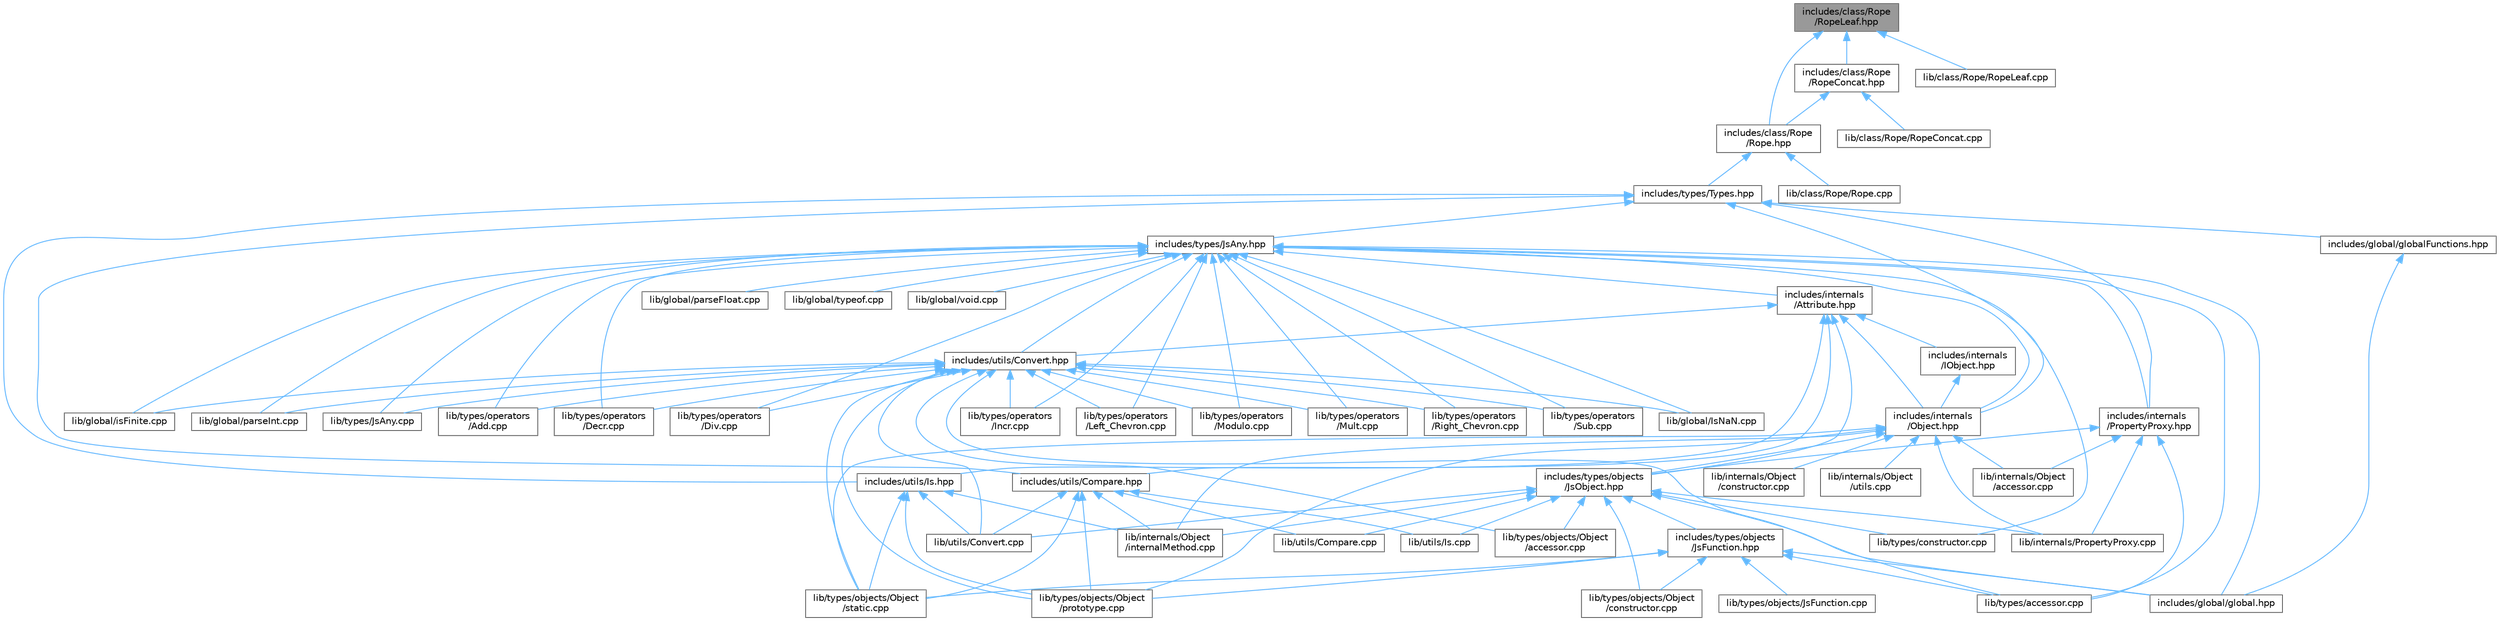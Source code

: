 digraph "includes/class/Rope/RopeLeaf.hpp"
{
 // LATEX_PDF_SIZE
  bgcolor="transparent";
  edge [fontname=Helvetica,fontsize=10,labelfontname=Helvetica,labelfontsize=10];
  node [fontname=Helvetica,fontsize=10,shape=box,height=0.2,width=0.4];
  Node1 [id="Node000001",label="includes/class/Rope\l/RopeLeaf.hpp",height=0.2,width=0.4,color="gray40", fillcolor="grey60", style="filled", fontcolor="black",tooltip=" "];
  Node1 -> Node2 [id="edge1_Node000001_Node000002",dir="back",color="steelblue1",style="solid",tooltip=" "];
  Node2 [id="Node000002",label="includes/class/Rope\l/Rope.hpp",height=0.2,width=0.4,color="grey40", fillcolor="white", style="filled",URL="$Rope_8hpp.html",tooltip=" "];
  Node2 -> Node3 [id="edge2_Node000002_Node000003",dir="back",color="steelblue1",style="solid",tooltip=" "];
  Node3 [id="Node000003",label="includes/types/Types.hpp",height=0.2,width=0.4,color="grey40", fillcolor="white", style="filled",URL="$Types_8hpp.html",tooltip=" "];
  Node3 -> Node4 [id="edge3_Node000003_Node000004",dir="back",color="steelblue1",style="solid",tooltip=" "];
  Node4 [id="Node000004",label="includes/global/globalFunctions.hpp",height=0.2,width=0.4,color="grey40", fillcolor="white", style="filled",URL="$globalFunctions_8hpp.html",tooltip=" "];
  Node4 -> Node5 [id="edge4_Node000004_Node000005",dir="back",color="steelblue1",style="solid",tooltip=" "];
  Node5 [id="Node000005",label="includes/global/global.hpp",height=0.2,width=0.4,color="grey40", fillcolor="white", style="filled",URL="$global_8hpp.html",tooltip=" "];
  Node3 -> Node6 [id="edge5_Node000003_Node000006",dir="back",color="steelblue1",style="solid",tooltip=" "];
  Node6 [id="Node000006",label="includes/internals\l/Object.hpp",height=0.2,width=0.4,color="grey40", fillcolor="white", style="filled",URL="$Object_8hpp.html",tooltip=" "];
  Node6 -> Node7 [id="edge6_Node000006_Node000007",dir="back",color="steelblue1",style="solid",tooltip=" "];
  Node7 [id="Node000007",label="includes/types/objects\l/JsObject.hpp",height=0.2,width=0.4,color="grey40", fillcolor="white", style="filled",URL="$JsObject_8hpp.html",tooltip=" "];
  Node7 -> Node5 [id="edge7_Node000007_Node000005",dir="back",color="steelblue1",style="solid",tooltip=" "];
  Node7 -> Node8 [id="edge8_Node000007_Node000008",dir="back",color="steelblue1",style="solid",tooltip=" "];
  Node8 [id="Node000008",label="includes/types/objects\l/JsFunction.hpp",height=0.2,width=0.4,color="grey40", fillcolor="white", style="filled",URL="$JsFunction_8hpp.html",tooltip=" "];
  Node8 -> Node5 [id="edge9_Node000008_Node000005",dir="back",color="steelblue1",style="solid",tooltip=" "];
  Node8 -> Node9 [id="edge10_Node000008_Node000009",dir="back",color="steelblue1",style="solid",tooltip=" "];
  Node9 [id="Node000009",label="lib/types/accessor.cpp",height=0.2,width=0.4,color="grey40", fillcolor="white", style="filled",URL="$types_2accessor_8cpp.html",tooltip=" "];
  Node8 -> Node10 [id="edge11_Node000008_Node000010",dir="back",color="steelblue1",style="solid",tooltip=" "];
  Node10 [id="Node000010",label="lib/types/objects/JsFunction.cpp",height=0.2,width=0.4,color="grey40", fillcolor="white", style="filled",URL="$JsFunction_8cpp.html",tooltip=" "];
  Node8 -> Node11 [id="edge12_Node000008_Node000011",dir="back",color="steelblue1",style="solid",tooltip=" "];
  Node11 [id="Node000011",label="lib/types/objects/Object\l/constructor.cpp",height=0.2,width=0.4,color="grey40", fillcolor="white", style="filled",URL="$types_2objects_2Object_2constructor_8cpp.html",tooltip=" "];
  Node8 -> Node12 [id="edge13_Node000008_Node000012",dir="back",color="steelblue1",style="solid",tooltip=" "];
  Node12 [id="Node000012",label="lib/types/objects/Object\l/prototype.cpp",height=0.2,width=0.4,color="grey40", fillcolor="white", style="filled",URL="$prototype_8cpp.html",tooltip=" "];
  Node8 -> Node13 [id="edge14_Node000008_Node000013",dir="back",color="steelblue1",style="solid",tooltip=" "];
  Node13 [id="Node000013",label="lib/types/objects/Object\l/static.cpp",height=0.2,width=0.4,color="grey40", fillcolor="white", style="filled",URL="$static_8cpp.html",tooltip=" "];
  Node7 -> Node14 [id="edge15_Node000007_Node000014",dir="back",color="steelblue1",style="solid",tooltip=" "];
  Node14 [id="Node000014",label="lib/internals/Object\l/internalMethod.cpp",height=0.2,width=0.4,color="grey40", fillcolor="white", style="filled",URL="$internalMethod_8cpp.html",tooltip=" "];
  Node7 -> Node15 [id="edge16_Node000007_Node000015",dir="back",color="steelblue1",style="solid",tooltip=" "];
  Node15 [id="Node000015",label="lib/internals/PropertyProxy.cpp",height=0.2,width=0.4,color="grey40", fillcolor="white", style="filled",URL="$PropertyProxy_8cpp.html",tooltip=" "];
  Node7 -> Node16 [id="edge17_Node000007_Node000016",dir="back",color="steelblue1",style="solid",tooltip=" "];
  Node16 [id="Node000016",label="lib/types/constructor.cpp",height=0.2,width=0.4,color="grey40", fillcolor="white", style="filled",URL="$types_2constructor_8cpp.html",tooltip=" "];
  Node7 -> Node17 [id="edge18_Node000007_Node000017",dir="back",color="steelblue1",style="solid",tooltip=" "];
  Node17 [id="Node000017",label="lib/types/objects/Object\l/accessor.cpp",height=0.2,width=0.4,color="grey40", fillcolor="white", style="filled",URL="$types_2objects_2Object_2accessor_8cpp.html",tooltip=" "];
  Node7 -> Node11 [id="edge19_Node000007_Node000011",dir="back",color="steelblue1",style="solid",tooltip=" "];
  Node7 -> Node18 [id="edge20_Node000007_Node000018",dir="back",color="steelblue1",style="solid",tooltip=" "];
  Node18 [id="Node000018",label="lib/utils/Compare.cpp",height=0.2,width=0.4,color="grey40", fillcolor="white", style="filled",URL="$Compare_8cpp.html",tooltip=" "];
  Node7 -> Node19 [id="edge21_Node000007_Node000019",dir="back",color="steelblue1",style="solid",tooltip=" "];
  Node19 [id="Node000019",label="lib/utils/Convert.cpp",height=0.2,width=0.4,color="grey40", fillcolor="white", style="filled",URL="$Convert_8cpp.html",tooltip=" "];
  Node7 -> Node20 [id="edge22_Node000007_Node000020",dir="back",color="steelblue1",style="solid",tooltip=" "];
  Node20 [id="Node000020",label="lib/utils/Is.cpp",height=0.2,width=0.4,color="grey40", fillcolor="white", style="filled",URL="$Is_8cpp.html",tooltip=" "];
  Node6 -> Node21 [id="edge23_Node000006_Node000021",dir="back",color="steelblue1",style="solid",tooltip=" "];
  Node21 [id="Node000021",label="lib/internals/Object\l/accessor.cpp",height=0.2,width=0.4,color="grey40", fillcolor="white", style="filled",URL="$internals_2Object_2accessor_8cpp.html",tooltip=" "];
  Node6 -> Node22 [id="edge24_Node000006_Node000022",dir="back",color="steelblue1",style="solid",tooltip=" "];
  Node22 [id="Node000022",label="lib/internals/Object\l/constructor.cpp",height=0.2,width=0.4,color="grey40", fillcolor="white", style="filled",URL="$internals_2Object_2constructor_8cpp.html",tooltip=" "];
  Node6 -> Node14 [id="edge25_Node000006_Node000014",dir="back",color="steelblue1",style="solid",tooltip=" "];
  Node6 -> Node23 [id="edge26_Node000006_Node000023",dir="back",color="steelblue1",style="solid",tooltip=" "];
  Node23 [id="Node000023",label="lib/internals/Object\l/utils.cpp",height=0.2,width=0.4,color="grey40", fillcolor="white", style="filled",URL="$utils_8cpp.html",tooltip=" "];
  Node6 -> Node15 [id="edge27_Node000006_Node000015",dir="back",color="steelblue1",style="solid",tooltip=" "];
  Node6 -> Node12 [id="edge28_Node000006_Node000012",dir="back",color="steelblue1",style="solid",tooltip=" "];
  Node6 -> Node13 [id="edge29_Node000006_Node000013",dir="back",color="steelblue1",style="solid",tooltip=" "];
  Node3 -> Node24 [id="edge30_Node000003_Node000024",dir="back",color="steelblue1",style="solid",tooltip=" "];
  Node24 [id="Node000024",label="includes/internals\l/PropertyProxy.hpp",height=0.2,width=0.4,color="grey40", fillcolor="white", style="filled",URL="$PropertyProxy_8hpp.html",tooltip=" "];
  Node24 -> Node7 [id="edge31_Node000024_Node000007",dir="back",color="steelblue1",style="solid",tooltip=" "];
  Node24 -> Node21 [id="edge32_Node000024_Node000021",dir="back",color="steelblue1",style="solid",tooltip=" "];
  Node24 -> Node15 [id="edge33_Node000024_Node000015",dir="back",color="steelblue1",style="solid",tooltip=" "];
  Node24 -> Node9 [id="edge34_Node000024_Node000009",dir="back",color="steelblue1",style="solid",tooltip=" "];
  Node3 -> Node25 [id="edge35_Node000003_Node000025",dir="back",color="steelblue1",style="solid",tooltip=" "];
  Node25 [id="Node000025",label="includes/types/JsAny.hpp",height=0.2,width=0.4,color="grey40", fillcolor="white", style="filled",URL="$JsAny_8hpp.html",tooltip=" "];
  Node25 -> Node5 [id="edge36_Node000025_Node000005",dir="back",color="steelblue1",style="solid",tooltip=" "];
  Node25 -> Node26 [id="edge37_Node000025_Node000026",dir="back",color="steelblue1",style="solid",tooltip=" "];
  Node26 [id="Node000026",label="includes/internals\l/Attribute.hpp",height=0.2,width=0.4,color="grey40", fillcolor="white", style="filled",URL="$Attribute_8hpp.html",tooltip=" "];
  Node26 -> Node27 [id="edge38_Node000026_Node000027",dir="back",color="steelblue1",style="solid",tooltip=" "];
  Node27 [id="Node000027",label="includes/internals\l/IObject.hpp",height=0.2,width=0.4,color="grey40", fillcolor="white", style="filled",URL="$IObject_8hpp.html",tooltip=" "];
  Node27 -> Node6 [id="edge39_Node000027_Node000006",dir="back",color="steelblue1",style="solid",tooltip=" "];
  Node26 -> Node6 [id="edge40_Node000026_Node000006",dir="back",color="steelblue1",style="solid",tooltip=" "];
  Node26 -> Node7 [id="edge41_Node000026_Node000007",dir="back",color="steelblue1",style="solid",tooltip=" "];
  Node26 -> Node28 [id="edge42_Node000026_Node000028",dir="back",color="steelblue1",style="solid",tooltip=" "];
  Node28 [id="Node000028",label="includes/utils/Compare.hpp",height=0.2,width=0.4,color="grey40", fillcolor="white", style="filled",URL="$Compare_8hpp.html",tooltip=" "];
  Node28 -> Node14 [id="edge43_Node000028_Node000014",dir="back",color="steelblue1",style="solid",tooltip=" "];
  Node28 -> Node12 [id="edge44_Node000028_Node000012",dir="back",color="steelblue1",style="solid",tooltip=" "];
  Node28 -> Node13 [id="edge45_Node000028_Node000013",dir="back",color="steelblue1",style="solid",tooltip=" "];
  Node28 -> Node18 [id="edge46_Node000028_Node000018",dir="back",color="steelblue1",style="solid",tooltip=" "];
  Node28 -> Node19 [id="edge47_Node000028_Node000019",dir="back",color="steelblue1",style="solid",tooltip=" "];
  Node28 -> Node20 [id="edge48_Node000028_Node000020",dir="back",color="steelblue1",style="solid",tooltip=" "];
  Node26 -> Node29 [id="edge49_Node000026_Node000029",dir="back",color="steelblue1",style="solid",tooltip=" "];
  Node29 [id="Node000029",label="includes/utils/Convert.hpp",height=0.2,width=0.4,color="grey40", fillcolor="white", style="filled",URL="$Convert_8hpp.html",tooltip=" "];
  Node29 -> Node30 [id="edge50_Node000029_Node000030",dir="back",color="steelblue1",style="solid",tooltip=" "];
  Node30 [id="Node000030",label="lib/global/IsNaN.cpp",height=0.2,width=0.4,color="grey40", fillcolor="white", style="filled",URL="$IsNaN_8cpp.html",tooltip=" "];
  Node29 -> Node31 [id="edge51_Node000029_Node000031",dir="back",color="steelblue1",style="solid",tooltip=" "];
  Node31 [id="Node000031",label="lib/global/isFinite.cpp",height=0.2,width=0.4,color="grey40", fillcolor="white", style="filled",URL="$isFinite_8cpp.html",tooltip=" "];
  Node29 -> Node32 [id="edge52_Node000029_Node000032",dir="back",color="steelblue1",style="solid",tooltip=" "];
  Node32 [id="Node000032",label="lib/global/parseInt.cpp",height=0.2,width=0.4,color="grey40", fillcolor="white", style="filled",URL="$parseInt_8cpp.html",tooltip=" "];
  Node29 -> Node33 [id="edge53_Node000029_Node000033",dir="back",color="steelblue1",style="solid",tooltip=" "];
  Node33 [id="Node000033",label="lib/types/JsAny.cpp",height=0.2,width=0.4,color="grey40", fillcolor="white", style="filled",URL="$JsAny_8cpp.html",tooltip=" "];
  Node29 -> Node9 [id="edge54_Node000029_Node000009",dir="back",color="steelblue1",style="solid",tooltip=" "];
  Node29 -> Node17 [id="edge55_Node000029_Node000017",dir="back",color="steelblue1",style="solid",tooltip=" "];
  Node29 -> Node12 [id="edge56_Node000029_Node000012",dir="back",color="steelblue1",style="solid",tooltip=" "];
  Node29 -> Node13 [id="edge57_Node000029_Node000013",dir="back",color="steelblue1",style="solid",tooltip=" "];
  Node29 -> Node34 [id="edge58_Node000029_Node000034",dir="back",color="steelblue1",style="solid",tooltip=" "];
  Node34 [id="Node000034",label="lib/types/operators\l/Add.cpp",height=0.2,width=0.4,color="grey40", fillcolor="white", style="filled",URL="$Add_8cpp.html",tooltip=" "];
  Node29 -> Node35 [id="edge59_Node000029_Node000035",dir="back",color="steelblue1",style="solid",tooltip=" "];
  Node35 [id="Node000035",label="lib/types/operators\l/Decr.cpp",height=0.2,width=0.4,color="grey40", fillcolor="white", style="filled",URL="$Decr_8cpp.html",tooltip=" "];
  Node29 -> Node36 [id="edge60_Node000029_Node000036",dir="back",color="steelblue1",style="solid",tooltip=" "];
  Node36 [id="Node000036",label="lib/types/operators\l/Div.cpp",height=0.2,width=0.4,color="grey40", fillcolor="white", style="filled",URL="$Div_8cpp.html",tooltip=" "];
  Node29 -> Node37 [id="edge61_Node000029_Node000037",dir="back",color="steelblue1",style="solid",tooltip=" "];
  Node37 [id="Node000037",label="lib/types/operators\l/Incr.cpp",height=0.2,width=0.4,color="grey40", fillcolor="white", style="filled",URL="$Incr_8cpp.html",tooltip=" "];
  Node29 -> Node38 [id="edge62_Node000029_Node000038",dir="back",color="steelblue1",style="solid",tooltip=" "];
  Node38 [id="Node000038",label="lib/types/operators\l/Left_Chevron.cpp",height=0.2,width=0.4,color="grey40", fillcolor="white", style="filled",URL="$Left__Chevron_8cpp.html",tooltip=" "];
  Node29 -> Node39 [id="edge63_Node000029_Node000039",dir="back",color="steelblue1",style="solid",tooltip=" "];
  Node39 [id="Node000039",label="lib/types/operators\l/Modulo.cpp",height=0.2,width=0.4,color="grey40", fillcolor="white", style="filled",URL="$Modulo_8cpp.html",tooltip=" "];
  Node29 -> Node40 [id="edge64_Node000029_Node000040",dir="back",color="steelblue1",style="solid",tooltip=" "];
  Node40 [id="Node000040",label="lib/types/operators\l/Mult.cpp",height=0.2,width=0.4,color="grey40", fillcolor="white", style="filled",URL="$Mult_8cpp.html",tooltip=" "];
  Node29 -> Node41 [id="edge65_Node000029_Node000041",dir="back",color="steelblue1",style="solid",tooltip=" "];
  Node41 [id="Node000041",label="lib/types/operators\l/Right_Chevron.cpp",height=0.2,width=0.4,color="grey40", fillcolor="white", style="filled",URL="$Right__Chevron_8cpp.html",tooltip=" "];
  Node29 -> Node42 [id="edge66_Node000029_Node000042",dir="back",color="steelblue1",style="solid",tooltip=" "];
  Node42 [id="Node000042",label="lib/types/operators\l/Sub.cpp",height=0.2,width=0.4,color="grey40", fillcolor="white", style="filled",URL="$Sub_8cpp.html",tooltip=" "];
  Node29 -> Node19 [id="edge67_Node000029_Node000019",dir="back",color="steelblue1",style="solid",tooltip=" "];
  Node26 -> Node43 [id="edge68_Node000026_Node000043",dir="back",color="steelblue1",style="solid",tooltip=" "];
  Node43 [id="Node000043",label="includes/utils/Is.hpp",height=0.2,width=0.4,color="grey40", fillcolor="white", style="filled",URL="$Is_8hpp.html",tooltip=" "];
  Node43 -> Node14 [id="edge69_Node000043_Node000014",dir="back",color="steelblue1",style="solid",tooltip=" "];
  Node43 -> Node12 [id="edge70_Node000043_Node000012",dir="back",color="steelblue1",style="solid",tooltip=" "];
  Node43 -> Node13 [id="edge71_Node000043_Node000013",dir="back",color="steelblue1",style="solid",tooltip=" "];
  Node43 -> Node19 [id="edge72_Node000043_Node000019",dir="back",color="steelblue1",style="solid",tooltip=" "];
  Node25 -> Node6 [id="edge73_Node000025_Node000006",dir="back",color="steelblue1",style="solid",tooltip=" "];
  Node25 -> Node24 [id="edge74_Node000025_Node000024",dir="back",color="steelblue1",style="solid",tooltip=" "];
  Node25 -> Node29 [id="edge75_Node000025_Node000029",dir="back",color="steelblue1",style="solid",tooltip=" "];
  Node25 -> Node30 [id="edge76_Node000025_Node000030",dir="back",color="steelblue1",style="solid",tooltip=" "];
  Node25 -> Node31 [id="edge77_Node000025_Node000031",dir="back",color="steelblue1",style="solid",tooltip=" "];
  Node25 -> Node44 [id="edge78_Node000025_Node000044",dir="back",color="steelblue1",style="solid",tooltip=" "];
  Node44 [id="Node000044",label="lib/global/parseFloat.cpp",height=0.2,width=0.4,color="grey40", fillcolor="white", style="filled",URL="$parseFloat_8cpp.html",tooltip=" "];
  Node25 -> Node32 [id="edge79_Node000025_Node000032",dir="back",color="steelblue1",style="solid",tooltip=" "];
  Node25 -> Node45 [id="edge80_Node000025_Node000045",dir="back",color="steelblue1",style="solid",tooltip=" "];
  Node45 [id="Node000045",label="lib/global/typeof.cpp",height=0.2,width=0.4,color="grey40", fillcolor="white", style="filled",URL="$typeof_8cpp.html",tooltip=" "];
  Node25 -> Node46 [id="edge81_Node000025_Node000046",dir="back",color="steelblue1",style="solid",tooltip=" "];
  Node46 [id="Node000046",label="lib/global/void.cpp",height=0.2,width=0.4,color="grey40", fillcolor="white", style="filled",URL="$void_8cpp.html",tooltip=" "];
  Node25 -> Node33 [id="edge82_Node000025_Node000033",dir="back",color="steelblue1",style="solid",tooltip=" "];
  Node25 -> Node9 [id="edge83_Node000025_Node000009",dir="back",color="steelblue1",style="solid",tooltip=" "];
  Node25 -> Node16 [id="edge84_Node000025_Node000016",dir="back",color="steelblue1",style="solid",tooltip=" "];
  Node25 -> Node34 [id="edge85_Node000025_Node000034",dir="back",color="steelblue1",style="solid",tooltip=" "];
  Node25 -> Node35 [id="edge86_Node000025_Node000035",dir="back",color="steelblue1",style="solid",tooltip=" "];
  Node25 -> Node36 [id="edge87_Node000025_Node000036",dir="back",color="steelblue1",style="solid",tooltip=" "];
  Node25 -> Node37 [id="edge88_Node000025_Node000037",dir="back",color="steelblue1",style="solid",tooltip=" "];
  Node25 -> Node38 [id="edge89_Node000025_Node000038",dir="back",color="steelblue1",style="solid",tooltip=" "];
  Node25 -> Node39 [id="edge90_Node000025_Node000039",dir="back",color="steelblue1",style="solid",tooltip=" "];
  Node25 -> Node40 [id="edge91_Node000025_Node000040",dir="back",color="steelblue1",style="solid",tooltip=" "];
  Node25 -> Node41 [id="edge92_Node000025_Node000041",dir="back",color="steelblue1",style="solid",tooltip=" "];
  Node25 -> Node42 [id="edge93_Node000025_Node000042",dir="back",color="steelblue1",style="solid",tooltip=" "];
  Node3 -> Node28 [id="edge94_Node000003_Node000028",dir="back",color="steelblue1",style="solid",tooltip=" "];
  Node3 -> Node43 [id="edge95_Node000003_Node000043",dir="back",color="steelblue1",style="solid",tooltip=" "];
  Node2 -> Node47 [id="edge96_Node000002_Node000047",dir="back",color="steelblue1",style="solid",tooltip=" "];
  Node47 [id="Node000047",label="lib/class/Rope/Rope.cpp",height=0.2,width=0.4,color="grey40", fillcolor="white", style="filled",URL="$Rope_8cpp.html",tooltip=" "];
  Node1 -> Node48 [id="edge97_Node000001_Node000048",dir="back",color="steelblue1",style="solid",tooltip=" "];
  Node48 [id="Node000048",label="includes/class/Rope\l/RopeConcat.hpp",height=0.2,width=0.4,color="grey40", fillcolor="white", style="filled",URL="$RopeConcat_8hpp.html",tooltip=" "];
  Node48 -> Node2 [id="edge98_Node000048_Node000002",dir="back",color="steelblue1",style="solid",tooltip=" "];
  Node48 -> Node49 [id="edge99_Node000048_Node000049",dir="back",color="steelblue1",style="solid",tooltip=" "];
  Node49 [id="Node000049",label="lib/class/Rope/RopeConcat.cpp",height=0.2,width=0.4,color="grey40", fillcolor="white", style="filled",URL="$RopeConcat_8cpp.html",tooltip=" "];
  Node1 -> Node50 [id="edge100_Node000001_Node000050",dir="back",color="steelblue1",style="solid",tooltip=" "];
  Node50 [id="Node000050",label="lib/class/Rope/RopeLeaf.cpp",height=0.2,width=0.4,color="grey40", fillcolor="white", style="filled",URL="$RopeLeaf_8cpp.html",tooltip=" "];
}
